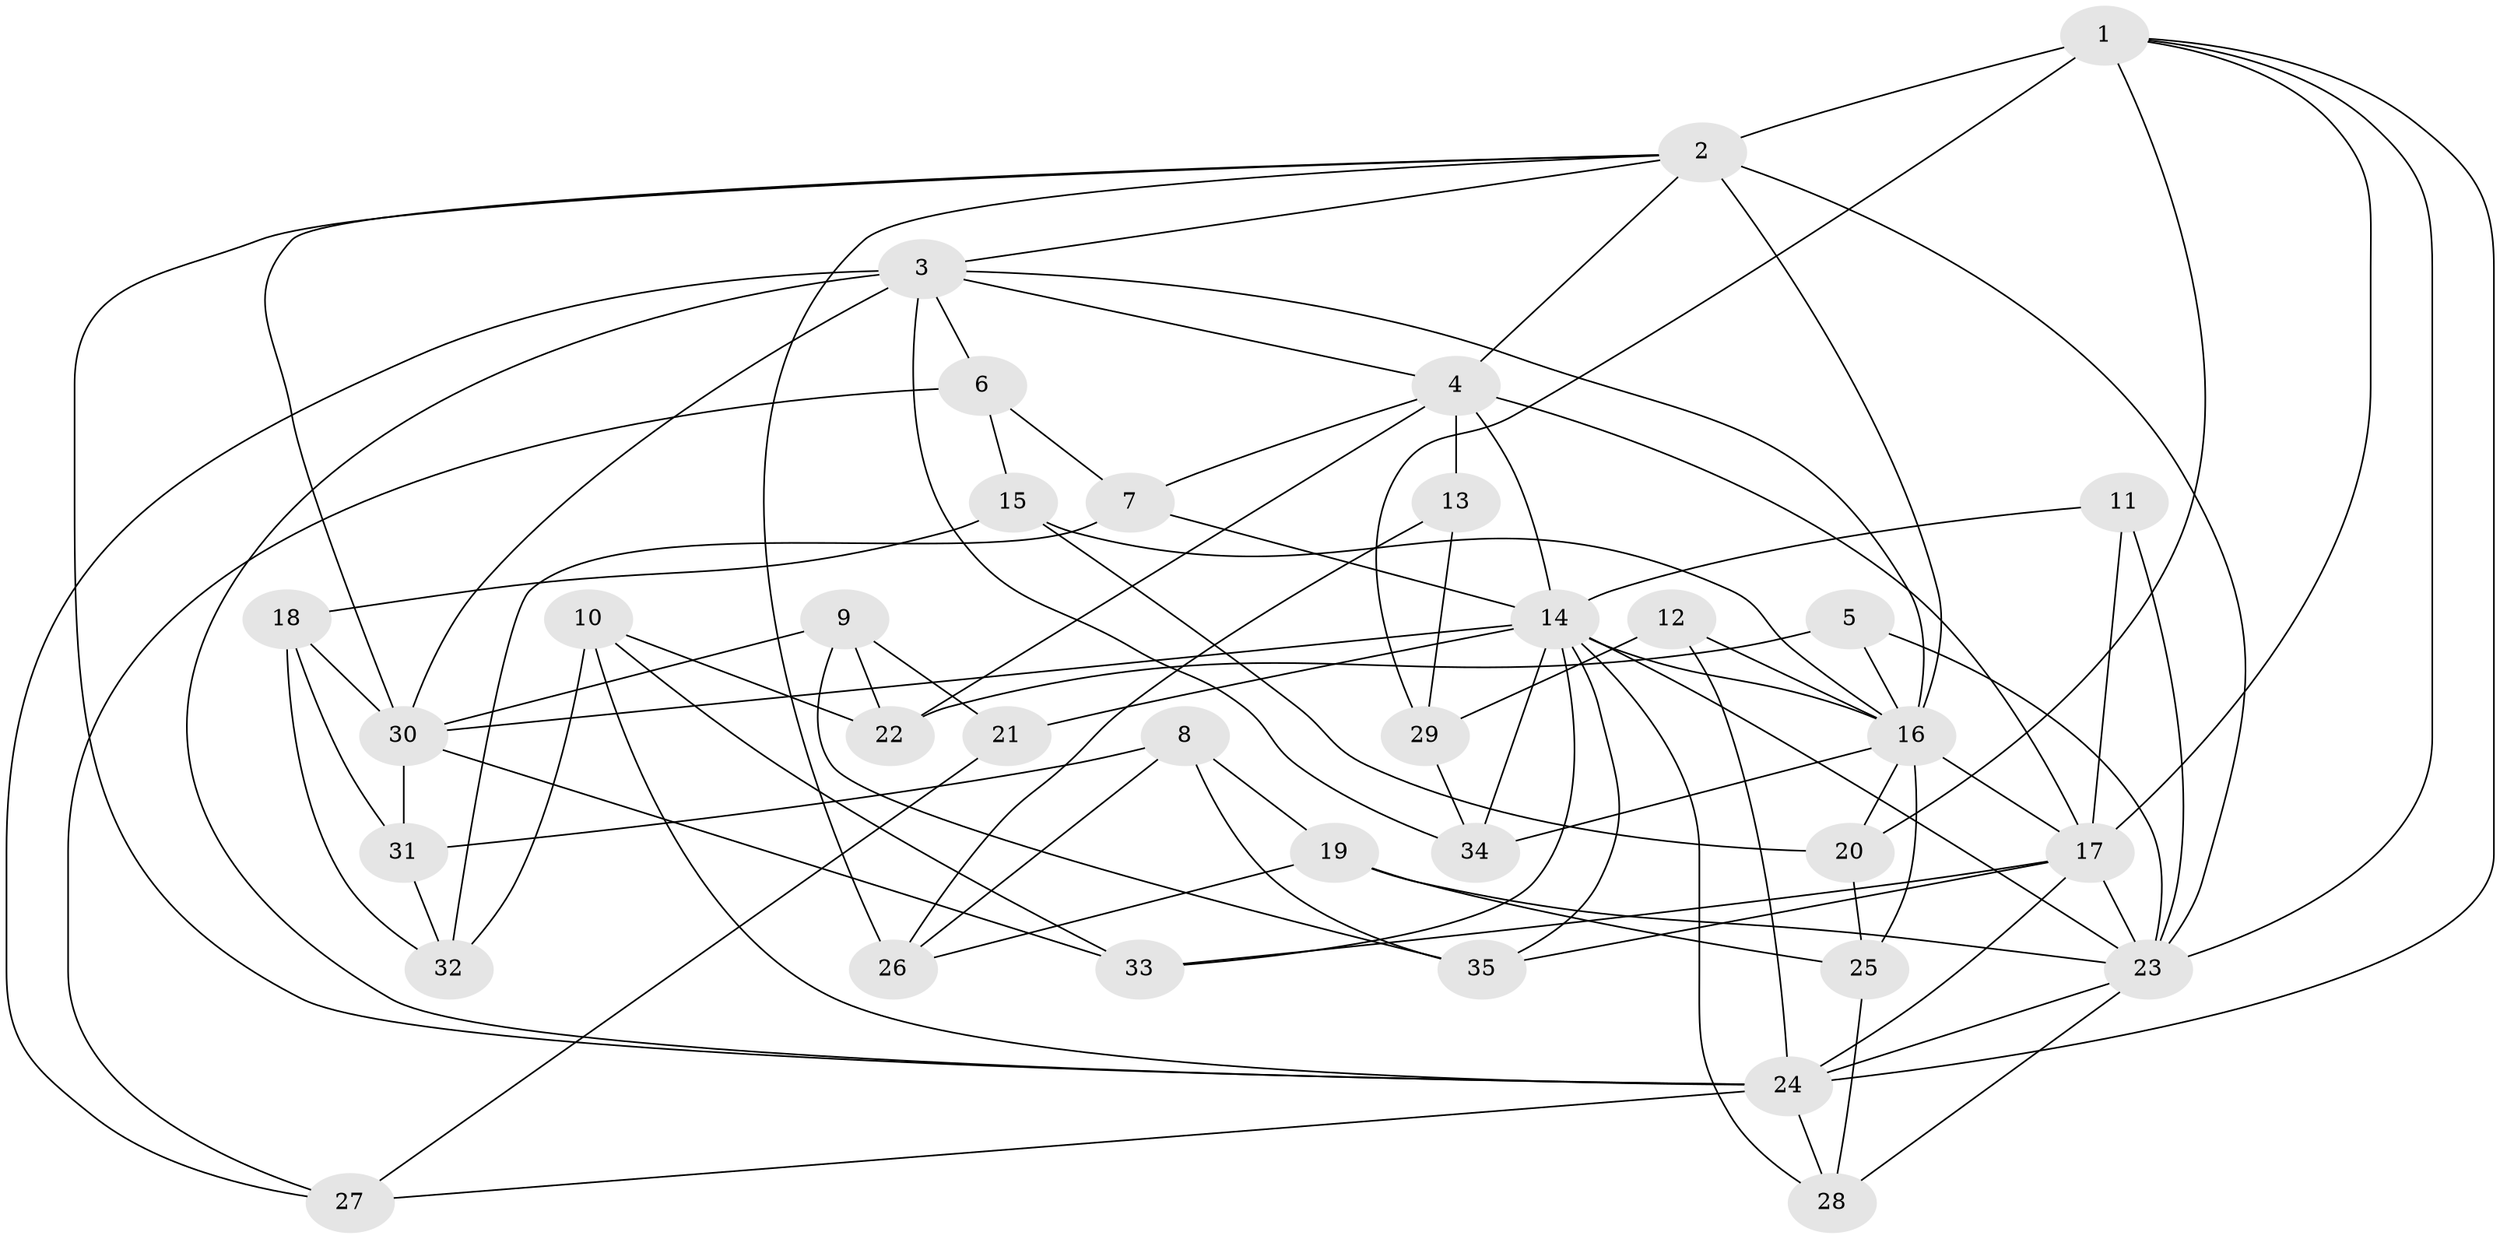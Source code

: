 // original degree distribution, {4: 1.0}
// Generated by graph-tools (version 1.1) at 2025/38/03/09/25 02:38:00]
// undirected, 35 vertices, 89 edges
graph export_dot {
graph [start="1"]
  node [color=gray90,style=filled];
  1;
  2;
  3;
  4;
  5;
  6;
  7;
  8;
  9;
  10;
  11;
  12;
  13;
  14;
  15;
  16;
  17;
  18;
  19;
  20;
  21;
  22;
  23;
  24;
  25;
  26;
  27;
  28;
  29;
  30;
  31;
  32;
  33;
  34;
  35;
  1 -- 2 [weight=3.0];
  1 -- 17 [weight=1.0];
  1 -- 20 [weight=1.0];
  1 -- 23 [weight=1.0];
  1 -- 24 [weight=1.0];
  1 -- 29 [weight=1.0];
  2 -- 3 [weight=2.0];
  2 -- 4 [weight=1.0];
  2 -- 16 [weight=1.0];
  2 -- 23 [weight=2.0];
  2 -- 24 [weight=1.0];
  2 -- 26 [weight=1.0];
  2 -- 30 [weight=1.0];
  3 -- 4 [weight=1.0];
  3 -- 6 [weight=1.0];
  3 -- 16 [weight=1.0];
  3 -- 24 [weight=1.0];
  3 -- 27 [weight=1.0];
  3 -- 30 [weight=2.0];
  3 -- 34 [weight=1.0];
  4 -- 7 [weight=1.0];
  4 -- 13 [weight=2.0];
  4 -- 14 [weight=1.0];
  4 -- 17 [weight=1.0];
  4 -- 22 [weight=1.0];
  5 -- 16 [weight=1.0];
  5 -- 22 [weight=1.0];
  5 -- 23 [weight=2.0];
  6 -- 7 [weight=1.0];
  6 -- 15 [weight=1.0];
  6 -- 27 [weight=1.0];
  7 -- 14 [weight=1.0];
  7 -- 32 [weight=1.0];
  8 -- 19 [weight=1.0];
  8 -- 26 [weight=1.0];
  8 -- 31 [weight=1.0];
  8 -- 35 [weight=1.0];
  9 -- 21 [weight=1.0];
  9 -- 22 [weight=1.0];
  9 -- 30 [weight=1.0];
  9 -- 35 [weight=1.0];
  10 -- 22 [weight=1.0];
  10 -- 24 [weight=1.0];
  10 -- 32 [weight=1.0];
  10 -- 33 [weight=1.0];
  11 -- 14 [weight=1.0];
  11 -- 17 [weight=2.0];
  11 -- 23 [weight=1.0];
  12 -- 16 [weight=1.0];
  12 -- 24 [weight=2.0];
  12 -- 29 [weight=1.0];
  13 -- 26 [weight=1.0];
  13 -- 29 [weight=1.0];
  14 -- 16 [weight=1.0];
  14 -- 21 [weight=2.0];
  14 -- 23 [weight=1.0];
  14 -- 28 [weight=1.0];
  14 -- 30 [weight=1.0];
  14 -- 33 [weight=1.0];
  14 -- 34 [weight=1.0];
  14 -- 35 [weight=1.0];
  15 -- 16 [weight=1.0];
  15 -- 18 [weight=1.0];
  15 -- 20 [weight=1.0];
  16 -- 17 [weight=1.0];
  16 -- 20 [weight=1.0];
  16 -- 25 [weight=1.0];
  16 -- 34 [weight=1.0];
  17 -- 23 [weight=2.0];
  17 -- 24 [weight=1.0];
  17 -- 33 [weight=1.0];
  17 -- 35 [weight=1.0];
  18 -- 30 [weight=1.0];
  18 -- 31 [weight=1.0];
  18 -- 32 [weight=1.0];
  19 -- 23 [weight=1.0];
  19 -- 25 [weight=1.0];
  19 -- 26 [weight=1.0];
  20 -- 25 [weight=1.0];
  21 -- 27 [weight=1.0];
  23 -- 24 [weight=1.0];
  23 -- 28 [weight=1.0];
  24 -- 27 [weight=1.0];
  24 -- 28 [weight=1.0];
  25 -- 28 [weight=1.0];
  29 -- 34 [weight=1.0];
  30 -- 31 [weight=1.0];
  30 -- 33 [weight=1.0];
  31 -- 32 [weight=1.0];
}
